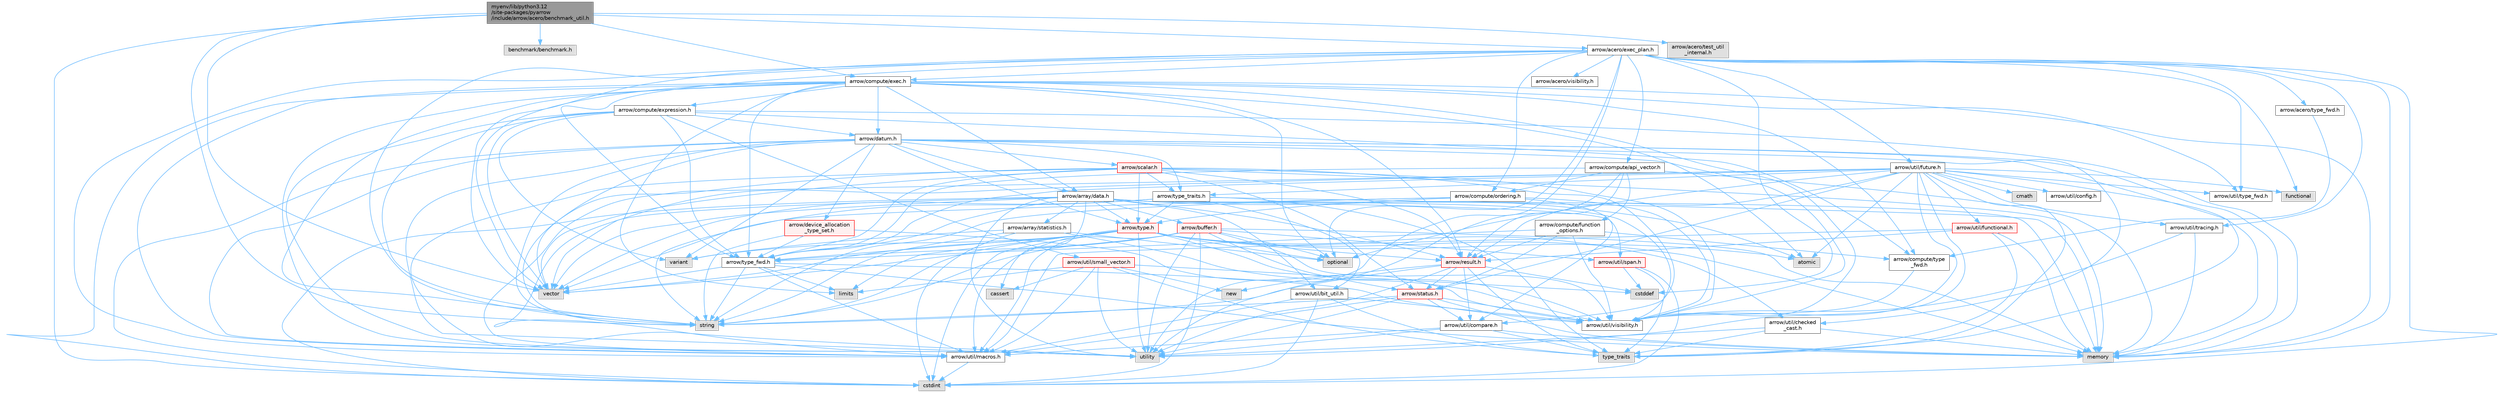 digraph "myenv/lib/python3.12/site-packages/pyarrow/include/arrow/acero/benchmark_util.h"
{
 // LATEX_PDF_SIZE
  bgcolor="transparent";
  edge [fontname=Helvetica,fontsize=10,labelfontname=Helvetica,labelfontsize=10];
  node [fontname=Helvetica,fontsize=10,shape=box,height=0.2,width=0.4];
  Node1 [id="Node000001",label="myenv/lib/python3.12\l/site-packages/pyarrow\l/include/arrow/acero/benchmark_util.h",height=0.2,width=0.4,color="gray40", fillcolor="grey60", style="filled", fontcolor="black",tooltip=" "];
  Node1 -> Node2 [id="edge1_Node000001_Node000002",color="steelblue1",style="solid",tooltip=" "];
  Node2 [id="Node000002",label="cstdint",height=0.2,width=0.4,color="grey60", fillcolor="#E0E0E0", style="filled",tooltip=" "];
  Node1 -> Node3 [id="edge2_Node000001_Node000003",color="steelblue1",style="solid",tooltip=" "];
  Node3 [id="Node000003",label="string",height=0.2,width=0.4,color="grey60", fillcolor="#E0E0E0", style="filled",tooltip=" "];
  Node1 -> Node4 [id="edge3_Node000001_Node000004",color="steelblue1",style="solid",tooltip=" "];
  Node4 [id="Node000004",label="vector",height=0.2,width=0.4,color="grey60", fillcolor="#E0E0E0", style="filled",tooltip=" "];
  Node1 -> Node5 [id="edge4_Node000001_Node000005",color="steelblue1",style="solid",tooltip=" "];
  Node5 [id="Node000005",label="benchmark/benchmark.h",height=0.2,width=0.4,color="grey60", fillcolor="#E0E0E0", style="filled",tooltip=" "];
  Node1 -> Node6 [id="edge5_Node000001_Node000006",color="steelblue1",style="solid",tooltip=" "];
  Node6 [id="Node000006",label="arrow/acero/exec_plan.h",height=0.2,width=0.4,color="grey40", fillcolor="white", style="filled",URL="$exec__plan_8h.html",tooltip=" "];
  Node6 -> Node7 [id="edge6_Node000006_Node000007",color="steelblue1",style="solid",tooltip=" "];
  Node7 [id="Node000007",label="cstddef",height=0.2,width=0.4,color="grey60", fillcolor="#E0E0E0", style="filled",tooltip=" "];
  Node6 -> Node2 [id="edge7_Node000006_Node000002",color="steelblue1",style="solid",tooltip=" "];
  Node6 -> Node8 [id="edge8_Node000006_Node000008",color="steelblue1",style="solid",tooltip=" "];
  Node8 [id="Node000008",label="functional",height=0.2,width=0.4,color="grey60", fillcolor="#E0E0E0", style="filled",tooltip=" "];
  Node6 -> Node9 [id="edge9_Node000006_Node000009",color="steelblue1",style="solid",tooltip=" "];
  Node9 [id="Node000009",label="memory",height=0.2,width=0.4,color="grey60", fillcolor="#E0E0E0", style="filled",tooltip=" "];
  Node6 -> Node10 [id="edge10_Node000006_Node000010",color="steelblue1",style="solid",tooltip=" "];
  Node10 [id="Node000010",label="optional",height=0.2,width=0.4,color="grey60", fillcolor="#E0E0E0", style="filled",tooltip=" "];
  Node6 -> Node3 [id="edge11_Node000006_Node000003",color="steelblue1",style="solid",tooltip=" "];
  Node6 -> Node11 [id="edge12_Node000006_Node000011",color="steelblue1",style="solid",tooltip=" "];
  Node11 [id="Node000011",label="utility",height=0.2,width=0.4,color="grey60", fillcolor="#E0E0E0", style="filled",tooltip=" "];
  Node6 -> Node4 [id="edge13_Node000006_Node000004",color="steelblue1",style="solid",tooltip=" "];
  Node6 -> Node12 [id="edge14_Node000006_Node000012",color="steelblue1",style="solid",tooltip=" "];
  Node12 [id="Node000012",label="arrow/acero/type_fwd.h",height=0.2,width=0.4,color="grey40", fillcolor="white", style="filled",URL="$arrow_2acero_2type__fwd_8h.html",tooltip=" "];
  Node12 -> Node13 [id="edge15_Node000012_Node000013",color="steelblue1",style="solid",tooltip=" "];
  Node13 [id="Node000013",label="arrow/compute/type\l_fwd.h",height=0.2,width=0.4,color="grey40", fillcolor="white", style="filled",URL="$arrow_2compute_2type__fwd_8h.html",tooltip=" "];
  Node13 -> Node14 [id="edge16_Node000013_Node000014",color="steelblue1",style="solid",tooltip=" "];
  Node14 [id="Node000014",label="arrow/util/visibility.h",height=0.2,width=0.4,color="grey40", fillcolor="white", style="filled",URL="$include_2arrow_2util_2visibility_8h.html",tooltip=" "];
  Node6 -> Node15 [id="edge17_Node000006_Node000015",color="steelblue1",style="solid",tooltip=" "];
  Node15 [id="Node000015",label="arrow/acero/visibility.h",height=0.2,width=0.4,color="grey40", fillcolor="white", style="filled",URL="$include_2arrow_2acero_2visibility_8h.html",tooltip=" "];
  Node6 -> Node16 [id="edge18_Node000006_Node000016",color="steelblue1",style="solid",tooltip=" "];
  Node16 [id="Node000016",label="arrow/compute/api_vector.h",height=0.2,width=0.4,color="grey40", fillcolor="white", style="filled",URL="$api__vector_8h.html",tooltip=" "];
  Node16 -> Node9 [id="edge19_Node000016_Node000009",color="steelblue1",style="solid",tooltip=" "];
  Node16 -> Node11 [id="edge20_Node000016_Node000011",color="steelblue1",style="solid",tooltip=" "];
  Node16 -> Node17 [id="edge21_Node000016_Node000017",color="steelblue1",style="solid",tooltip=" "];
  Node17 [id="Node000017",label="arrow/compute/function\l_options.h",height=0.2,width=0.4,color="grey40", fillcolor="white", style="filled",URL="$function__options_8h.html",tooltip=" "];
  Node17 -> Node13 [id="edge22_Node000017_Node000013",color="steelblue1",style="solid",tooltip=" "];
  Node17 -> Node18 [id="edge23_Node000017_Node000018",color="steelblue1",style="solid",tooltip=" "];
  Node18 [id="Node000018",label="arrow/result.h",height=0.2,width=0.4,color="red", fillcolor="#FFF0F0", style="filled",URL="$result_8h.html",tooltip=" "];
  Node18 -> Node7 [id="edge24_Node000018_Node000007",color="steelblue1",style="solid",tooltip=" "];
  Node18 -> Node19 [id="edge25_Node000018_Node000019",color="steelblue1",style="solid",tooltip=" "];
  Node19 [id="Node000019",label="new",height=0.2,width=0.4,color="grey60", fillcolor="#E0E0E0", style="filled",tooltip=" "];
  Node18 -> Node3 [id="edge26_Node000018_Node000003",color="steelblue1",style="solid",tooltip=" "];
  Node18 -> Node20 [id="edge27_Node000018_Node000020",color="steelblue1",style="solid",tooltip=" "];
  Node20 [id="Node000020",label="type_traits",height=0.2,width=0.4,color="grey60", fillcolor="#E0E0E0", style="filled",tooltip=" "];
  Node18 -> Node11 [id="edge28_Node000018_Node000011",color="steelblue1",style="solid",tooltip=" "];
  Node18 -> Node21 [id="edge29_Node000018_Node000021",color="steelblue1",style="solid",tooltip=" "];
  Node21 [id="Node000021",label="arrow/status.h",height=0.2,width=0.4,color="red", fillcolor="#FFF0F0", style="filled",URL="$status_8h.html",tooltip=" "];
  Node21 -> Node9 [id="edge30_Node000021_Node000009",color="steelblue1",style="solid",tooltip=" "];
  Node21 -> Node3 [id="edge31_Node000021_Node000003",color="steelblue1",style="solid",tooltip=" "];
  Node21 -> Node11 [id="edge32_Node000021_Node000011",color="steelblue1",style="solid",tooltip=" "];
  Node21 -> Node24 [id="edge33_Node000021_Node000024",color="steelblue1",style="solid",tooltip=" "];
  Node24 [id="Node000024",label="arrow/util/compare.h",height=0.2,width=0.4,color="grey40", fillcolor="white", style="filled",URL="$util_2compare_8h.html",tooltip=" "];
  Node24 -> Node9 [id="edge34_Node000024_Node000009",color="steelblue1",style="solid",tooltip=" "];
  Node24 -> Node20 [id="edge35_Node000024_Node000020",color="steelblue1",style="solid",tooltip=" "];
  Node24 -> Node11 [id="edge36_Node000024_Node000011",color="steelblue1",style="solid",tooltip=" "];
  Node24 -> Node25 [id="edge37_Node000024_Node000025",color="steelblue1",style="solid",tooltip=" "];
  Node25 [id="Node000025",label="arrow/util/macros.h",height=0.2,width=0.4,color="grey40", fillcolor="white", style="filled",URL="$macros_8h.html",tooltip=" "];
  Node25 -> Node2 [id="edge38_Node000025_Node000002",color="steelblue1",style="solid",tooltip=" "];
  Node21 -> Node25 [id="edge39_Node000021_Node000025",color="steelblue1",style="solid",tooltip=" "];
  Node21 -> Node14 [id="edge40_Node000021_Node000014",color="steelblue1",style="solid",tooltip=" "];
  Node18 -> Node24 [id="edge41_Node000018_Node000024",color="steelblue1",style="solid",tooltip=" "];
  Node17 -> Node21 [id="edge42_Node000017_Node000021",color="steelblue1",style="solid",tooltip=" "];
  Node17 -> Node30 [id="edge43_Node000017_Node000030",color="steelblue1",style="solid",tooltip=" "];
  Node30 [id="Node000030",label="arrow/type_fwd.h",height=0.2,width=0.4,color="grey40", fillcolor="white", style="filled",URL="$arrow_2type__fwd_8h.html",tooltip=" "];
  Node30 -> Node31 [id="edge44_Node000030_Node000031",color="steelblue1",style="solid",tooltip=" "];
  Node31 [id="Node000031",label="limits",height=0.2,width=0.4,color="grey60", fillcolor="#E0E0E0", style="filled",tooltip=" "];
  Node30 -> Node9 [id="edge45_Node000030_Node000009",color="steelblue1",style="solid",tooltip=" "];
  Node30 -> Node3 [id="edge46_Node000030_Node000003",color="steelblue1",style="solid",tooltip=" "];
  Node30 -> Node4 [id="edge47_Node000030_Node000004",color="steelblue1",style="solid",tooltip=" "];
  Node30 -> Node25 [id="edge48_Node000030_Node000025",color="steelblue1",style="solid",tooltip=" "];
  Node30 -> Node14 [id="edge49_Node000030_Node000014",color="steelblue1",style="solid",tooltip=" "];
  Node17 -> Node14 [id="edge50_Node000017_Node000014",color="steelblue1",style="solid",tooltip=" "];
  Node16 -> Node32 [id="edge51_Node000016_Node000032",color="steelblue1",style="solid",tooltip=" "];
  Node32 [id="Node000032",label="arrow/compute/ordering.h",height=0.2,width=0.4,color="grey40", fillcolor="white", style="filled",URL="$ordering_8h.html",tooltip=" "];
  Node32 -> Node3 [id="edge52_Node000032_Node000003",color="steelblue1",style="solid",tooltip=" "];
  Node32 -> Node4 [id="edge53_Node000032_Node000004",color="steelblue1",style="solid",tooltip=" "];
  Node32 -> Node33 [id="edge54_Node000032_Node000033",color="steelblue1",style="solid",tooltip=" "];
  Node33 [id="Node000033",label="arrow/type.h",height=0.2,width=0.4,color="red", fillcolor="#FFF0F0", style="filled",URL="$type_8h.html",tooltip=" "];
  Node33 -> Node34 [id="edge55_Node000033_Node000034",color="steelblue1",style="solid",tooltip=" "];
  Node34 [id="Node000034",label="atomic",height=0.2,width=0.4,color="grey60", fillcolor="#E0E0E0", style="filled",tooltip=" "];
  Node33 -> Node2 [id="edge56_Node000033_Node000002",color="steelblue1",style="solid",tooltip=" "];
  Node33 -> Node31 [id="edge57_Node000033_Node000031",color="steelblue1",style="solid",tooltip=" "];
  Node33 -> Node9 [id="edge58_Node000033_Node000009",color="steelblue1",style="solid",tooltip=" "];
  Node33 -> Node10 [id="edge59_Node000033_Node000010",color="steelblue1",style="solid",tooltip=" "];
  Node33 -> Node3 [id="edge60_Node000033_Node000003",color="steelblue1",style="solid",tooltip=" "];
  Node33 -> Node11 [id="edge61_Node000033_Node000011",color="steelblue1",style="solid",tooltip=" "];
  Node33 -> Node36 [id="edge62_Node000033_Node000036",color="steelblue1",style="solid",tooltip=" "];
  Node36 [id="Node000036",label="variant",height=0.2,width=0.4,color="grey60", fillcolor="#E0E0E0", style="filled",tooltip=" "];
  Node33 -> Node4 [id="edge63_Node000033_Node000004",color="steelblue1",style="solid",tooltip=" "];
  Node33 -> Node18 [id="edge64_Node000033_Node000018",color="steelblue1",style="solid",tooltip=" "];
  Node33 -> Node30 [id="edge65_Node000033_Node000030",color="steelblue1",style="solid",tooltip=" "];
  Node33 -> Node37 [id="edge66_Node000033_Node000037",color="steelblue1",style="solid",tooltip=" "];
  Node37 [id="Node000037",label="arrow/util/checked\l_cast.h",height=0.2,width=0.4,color="grey40", fillcolor="white", style="filled",URL="$checked__cast_8h.html",tooltip=" "];
  Node37 -> Node9 [id="edge67_Node000037_Node000009",color="steelblue1",style="solid",tooltip=" "];
  Node37 -> Node20 [id="edge68_Node000037_Node000020",color="steelblue1",style="solid",tooltip=" "];
  Node37 -> Node11 [id="edge69_Node000037_Node000011",color="steelblue1",style="solid",tooltip=" "];
  Node33 -> Node25 [id="edge70_Node000033_Node000025",color="steelblue1",style="solid",tooltip=" "];
  Node33 -> Node14 [id="edge71_Node000033_Node000014",color="steelblue1",style="solid",tooltip=" "];
  Node32 -> Node24 [id="edge72_Node000032_Node000024",color="steelblue1",style="solid",tooltip=" "];
  Node32 -> Node14 [id="edge73_Node000032_Node000014",color="steelblue1",style="solid",tooltip=" "];
  Node16 -> Node18 [id="edge74_Node000016_Node000018",color="steelblue1",style="solid",tooltip=" "];
  Node16 -> Node30 [id="edge75_Node000016_Node000030",color="steelblue1",style="solid",tooltip=" "];
  Node6 -> Node44 [id="edge76_Node000006_Node000044",color="steelblue1",style="solid",tooltip=" "];
  Node44 [id="Node000044",label="arrow/compute/exec.h",height=0.2,width=0.4,color="grey40", fillcolor="white", style="filled",URL="$exec_8h.html",tooltip=" "];
  Node44 -> Node34 [id="edge77_Node000044_Node000034",color="steelblue1",style="solid",tooltip=" "];
  Node44 -> Node2 [id="edge78_Node000044_Node000002",color="steelblue1",style="solid",tooltip=" "];
  Node44 -> Node31 [id="edge79_Node000044_Node000031",color="steelblue1",style="solid",tooltip=" "];
  Node44 -> Node9 [id="edge80_Node000044_Node000009",color="steelblue1",style="solid",tooltip=" "];
  Node44 -> Node10 [id="edge81_Node000044_Node000010",color="steelblue1",style="solid",tooltip=" "];
  Node44 -> Node3 [id="edge82_Node000044_Node000003",color="steelblue1",style="solid",tooltip=" "];
  Node44 -> Node11 [id="edge83_Node000044_Node000011",color="steelblue1",style="solid",tooltip=" "];
  Node44 -> Node4 [id="edge84_Node000044_Node000004",color="steelblue1",style="solid",tooltip=" "];
  Node44 -> Node45 [id="edge85_Node000044_Node000045",color="steelblue1",style="solid",tooltip=" "];
  Node45 [id="Node000045",label="arrow/array/data.h",height=0.2,width=0.4,color="grey40", fillcolor="white", style="filled",URL="$data_8h.html",tooltip=" "];
  Node45 -> Node34 [id="edge86_Node000045_Node000034",color="steelblue1",style="solid",tooltip=" "];
  Node45 -> Node46 [id="edge87_Node000045_Node000046",color="steelblue1",style="solid",tooltip=" "];
  Node46 [id="Node000046",label="cassert",height=0.2,width=0.4,color="grey60", fillcolor="#E0E0E0", style="filled",tooltip=" "];
  Node45 -> Node2 [id="edge88_Node000045_Node000002",color="steelblue1",style="solid",tooltip=" "];
  Node45 -> Node9 [id="edge89_Node000045_Node000009",color="steelblue1",style="solid",tooltip=" "];
  Node45 -> Node11 [id="edge90_Node000045_Node000011",color="steelblue1",style="solid",tooltip=" "];
  Node45 -> Node4 [id="edge91_Node000045_Node000004",color="steelblue1",style="solid",tooltip=" "];
  Node45 -> Node47 [id="edge92_Node000045_Node000047",color="steelblue1",style="solid",tooltip=" "];
  Node47 [id="Node000047",label="arrow/array/statistics.h",height=0.2,width=0.4,color="grey40", fillcolor="white", style="filled",URL="$arrow_2array_2statistics_8h.html",tooltip=" "];
  Node47 -> Node2 [id="edge93_Node000047_Node000002",color="steelblue1",style="solid",tooltip=" "];
  Node47 -> Node10 [id="edge94_Node000047_Node000010",color="steelblue1",style="solid",tooltip=" "];
  Node47 -> Node3 [id="edge95_Node000047_Node000003",color="steelblue1",style="solid",tooltip=" "];
  Node47 -> Node36 [id="edge96_Node000047_Node000036",color="steelblue1",style="solid",tooltip=" "];
  Node47 -> Node14 [id="edge97_Node000047_Node000014",color="steelblue1",style="solid",tooltip=" "];
  Node45 -> Node48 [id="edge98_Node000045_Node000048",color="steelblue1",style="solid",tooltip=" "];
  Node48 [id="Node000048",label="arrow/buffer.h",height=0.2,width=0.4,color="red", fillcolor="#FFF0F0", style="filled",URL="$buffer_8h.html",tooltip=" "];
  Node48 -> Node2 [id="edge99_Node000048_Node000002",color="steelblue1",style="solid",tooltip=" "];
  Node48 -> Node9 [id="edge100_Node000048_Node000009",color="steelblue1",style="solid",tooltip=" "];
  Node48 -> Node10 [id="edge101_Node000048_Node000010",color="steelblue1",style="solid",tooltip=" "];
  Node48 -> Node3 [id="edge102_Node000048_Node000003",color="steelblue1",style="solid",tooltip=" "];
  Node48 -> Node11 [id="edge103_Node000048_Node000011",color="steelblue1",style="solid",tooltip=" "];
  Node48 -> Node4 [id="edge104_Node000048_Node000004",color="steelblue1",style="solid",tooltip=" "];
  Node48 -> Node21 [id="edge105_Node000048_Node000021",color="steelblue1",style="solid",tooltip=" "];
  Node48 -> Node30 [id="edge106_Node000048_Node000030",color="steelblue1",style="solid",tooltip=" "];
  Node48 -> Node25 [id="edge107_Node000048_Node000025",color="steelblue1",style="solid",tooltip=" "];
  Node48 -> Node52 [id="edge108_Node000048_Node000052",color="steelblue1",style="solid",tooltip=" "];
  Node52 [id="Node000052",label="arrow/util/span.h",height=0.2,width=0.4,color="red", fillcolor="#FFF0F0", style="filled",URL="$span_8h.html",tooltip=" "];
  Node52 -> Node7 [id="edge109_Node000052_Node000007",color="steelblue1",style="solid",tooltip=" "];
  Node52 -> Node2 [id="edge110_Node000052_Node000002",color="steelblue1",style="solid",tooltip=" "];
  Node52 -> Node20 [id="edge111_Node000052_Node000020",color="steelblue1",style="solid",tooltip=" "];
  Node48 -> Node14 [id="edge112_Node000048_Node000014",color="steelblue1",style="solid",tooltip=" "];
  Node45 -> Node18 [id="edge113_Node000045_Node000018",color="steelblue1",style="solid",tooltip=" "];
  Node45 -> Node33 [id="edge114_Node000045_Node000033",color="steelblue1",style="solid",tooltip=" "];
  Node45 -> Node30 [id="edge115_Node000045_Node000030",color="steelblue1",style="solid",tooltip=" "];
  Node45 -> Node54 [id="edge116_Node000045_Node000054",color="steelblue1",style="solid",tooltip=" "];
  Node54 [id="Node000054",label="arrow/util/bit_util.h",height=0.2,width=0.4,color="grey40", fillcolor="white", style="filled",URL="$bit__util_8h.html",tooltip=" "];
  Node54 -> Node2 [id="edge117_Node000054_Node000002",color="steelblue1",style="solid",tooltip=" "];
  Node54 -> Node20 [id="edge118_Node000054_Node000020",color="steelblue1",style="solid",tooltip=" "];
  Node54 -> Node25 [id="edge119_Node000054_Node000025",color="steelblue1",style="solid",tooltip=" "];
  Node54 -> Node14 [id="edge120_Node000054_Node000014",color="steelblue1",style="solid",tooltip=" "];
  Node45 -> Node25 [id="edge121_Node000045_Node000025",color="steelblue1",style="solid",tooltip=" "];
  Node45 -> Node52 [id="edge122_Node000045_Node000052",color="steelblue1",style="solid",tooltip=" "];
  Node45 -> Node14 [id="edge123_Node000045_Node000014",color="steelblue1",style="solid",tooltip=" "];
  Node44 -> Node55 [id="edge124_Node000044_Node000055",color="steelblue1",style="solid",tooltip=" "];
  Node55 [id="Node000055",label="arrow/compute/expression.h",height=0.2,width=0.4,color="grey40", fillcolor="white", style="filled",URL="$expression_8h.html",tooltip=" "];
  Node55 -> Node9 [id="edge125_Node000055_Node000009",color="steelblue1",style="solid",tooltip=" "];
  Node55 -> Node3 [id="edge126_Node000055_Node000003",color="steelblue1",style="solid",tooltip=" "];
  Node55 -> Node11 [id="edge127_Node000055_Node000011",color="steelblue1",style="solid",tooltip=" "];
  Node55 -> Node36 [id="edge128_Node000055_Node000036",color="steelblue1",style="solid",tooltip=" "];
  Node55 -> Node4 [id="edge129_Node000055_Node000004",color="steelblue1",style="solid",tooltip=" "];
  Node55 -> Node13 [id="edge130_Node000055_Node000013",color="steelblue1",style="solid",tooltip=" "];
  Node55 -> Node56 [id="edge131_Node000055_Node000056",color="steelblue1",style="solid",tooltip=" "];
  Node56 [id="Node000056",label="arrow/datum.h",height=0.2,width=0.4,color="grey40", fillcolor="white", style="filled",URL="$datum_8h.html",tooltip=" "];
  Node56 -> Node2 [id="edge132_Node000056_Node000002",color="steelblue1",style="solid",tooltip=" "];
  Node56 -> Node9 [id="edge133_Node000056_Node000009",color="steelblue1",style="solid",tooltip=" "];
  Node56 -> Node3 [id="edge134_Node000056_Node000003",color="steelblue1",style="solid",tooltip=" "];
  Node56 -> Node20 [id="edge135_Node000056_Node000020",color="steelblue1",style="solid",tooltip=" "];
  Node56 -> Node11 [id="edge136_Node000056_Node000011",color="steelblue1",style="solid",tooltip=" "];
  Node56 -> Node36 [id="edge137_Node000056_Node000036",color="steelblue1",style="solid",tooltip=" "];
  Node56 -> Node4 [id="edge138_Node000056_Node000004",color="steelblue1",style="solid",tooltip=" "];
  Node56 -> Node45 [id="edge139_Node000056_Node000045",color="steelblue1",style="solid",tooltip=" "];
  Node56 -> Node57 [id="edge140_Node000056_Node000057",color="steelblue1",style="solid",tooltip=" "];
  Node57 [id="Node000057",label="arrow/device_allocation\l_type_set.h",height=0.2,width=0.4,color="red", fillcolor="#FFF0F0", style="filled",URL="$device__allocation__type__set_8h.html",tooltip=" "];
  Node57 -> Node3 [id="edge141_Node000057_Node000003",color="steelblue1",style="solid",tooltip=" "];
  Node57 -> Node30 [id="edge142_Node000057_Node000030",color="steelblue1",style="solid",tooltip=" "];
  Node57 -> Node14 [id="edge143_Node000057_Node000014",color="steelblue1",style="solid",tooltip=" "];
  Node56 -> Node59 [id="edge144_Node000056_Node000059",color="steelblue1",style="solid",tooltip=" "];
  Node59 [id="Node000059",label="arrow/scalar.h",height=0.2,width=0.4,color="red", fillcolor="#FFF0F0", style="filled",URL="$scalar_8h.html",tooltip=" "];
  Node59 -> Node9 [id="edge145_Node000059_Node000009",color="steelblue1",style="solid",tooltip=" "];
  Node59 -> Node3 [id="edge146_Node000059_Node000003",color="steelblue1",style="solid",tooltip=" "];
  Node59 -> Node11 [id="edge147_Node000059_Node000011",color="steelblue1",style="solid",tooltip=" "];
  Node59 -> Node4 [id="edge148_Node000059_Node000004",color="steelblue1",style="solid",tooltip=" "];
  Node59 -> Node18 [id="edge149_Node000059_Node000018",color="steelblue1",style="solid",tooltip=" "];
  Node59 -> Node21 [id="edge150_Node000059_Node000021",color="steelblue1",style="solid",tooltip=" "];
  Node59 -> Node33 [id="edge151_Node000059_Node000033",color="steelblue1",style="solid",tooltip=" "];
  Node59 -> Node30 [id="edge152_Node000059_Node000030",color="steelblue1",style="solid",tooltip=" "];
  Node59 -> Node64 [id="edge153_Node000059_Node000064",color="steelblue1",style="solid",tooltip=" "];
  Node64 [id="Node000064",label="arrow/type_traits.h",height=0.2,width=0.4,color="grey40", fillcolor="white", style="filled",URL="$include_2arrow_2type__traits_8h.html",tooltip=" "];
  Node64 -> Node9 [id="edge154_Node000064_Node000009",color="steelblue1",style="solid",tooltip=" "];
  Node64 -> Node3 [id="edge155_Node000064_Node000003",color="steelblue1",style="solid",tooltip=" "];
  Node64 -> Node20 [id="edge156_Node000064_Node000020",color="steelblue1",style="solid",tooltip=" "];
  Node64 -> Node4 [id="edge157_Node000064_Node000004",color="steelblue1",style="solid",tooltip=" "];
  Node64 -> Node33 [id="edge158_Node000064_Node000033",color="steelblue1",style="solid",tooltip=" "];
  Node64 -> Node54 [id="edge159_Node000064_Node000054",color="steelblue1",style="solid",tooltip=" "];
  Node59 -> Node24 [id="edge160_Node000059_Node000024",color="steelblue1",style="solid",tooltip=" "];
  Node59 -> Node14 [id="edge161_Node000059_Node000014",color="steelblue1",style="solid",tooltip=" "];
  Node56 -> Node33 [id="edge162_Node000056_Node000033",color="steelblue1",style="solid",tooltip=" "];
  Node56 -> Node64 [id="edge163_Node000056_Node000064",color="steelblue1",style="solid",tooltip=" "];
  Node56 -> Node37 [id="edge164_Node000056_Node000037",color="steelblue1",style="solid",tooltip=" "];
  Node56 -> Node25 [id="edge165_Node000056_Node000025",color="steelblue1",style="solid",tooltip=" "];
  Node56 -> Node14 [id="edge166_Node000056_Node000014",color="steelblue1",style="solid",tooltip=" "];
  Node55 -> Node30 [id="edge167_Node000055_Node000030",color="steelblue1",style="solid",tooltip=" "];
  Node55 -> Node69 [id="edge168_Node000055_Node000069",color="steelblue1",style="solid",tooltip=" "];
  Node69 [id="Node000069",label="arrow/util/small_vector.h",height=0.2,width=0.4,color="red", fillcolor="#FFF0F0", style="filled",URL="$small__vector_8h.html",tooltip=" "];
  Node69 -> Node46 [id="edge169_Node000069_Node000046",color="steelblue1",style="solid",tooltip=" "];
  Node69 -> Node7 [id="edge170_Node000069_Node000007",color="steelblue1",style="solid",tooltip=" "];
  Node69 -> Node31 [id="edge171_Node000069_Node000031",color="steelblue1",style="solid",tooltip=" "];
  Node69 -> Node19 [id="edge172_Node000069_Node000019",color="steelblue1",style="solid",tooltip=" "];
  Node69 -> Node20 [id="edge173_Node000069_Node000020",color="steelblue1",style="solid",tooltip=" "];
  Node69 -> Node11 [id="edge174_Node000069_Node000011",color="steelblue1",style="solid",tooltip=" "];
  Node69 -> Node25 [id="edge175_Node000069_Node000025",color="steelblue1",style="solid",tooltip=" "];
  Node44 -> Node13 [id="edge176_Node000044_Node000013",color="steelblue1",style="solid",tooltip=" "];
  Node44 -> Node56 [id="edge177_Node000044_Node000056",color="steelblue1",style="solid",tooltip=" "];
  Node44 -> Node18 [id="edge178_Node000044_Node000018",color="steelblue1",style="solid",tooltip=" "];
  Node44 -> Node30 [id="edge179_Node000044_Node000030",color="steelblue1",style="solid",tooltip=" "];
  Node44 -> Node25 [id="edge180_Node000044_Node000025",color="steelblue1",style="solid",tooltip=" "];
  Node44 -> Node71 [id="edge181_Node000044_Node000071",color="steelblue1",style="solid",tooltip=" "];
  Node71 [id="Node000071",label="arrow/util/type_fwd.h",height=0.2,width=0.4,color="grey40", fillcolor="white", style="filled",URL="$arrow_2util_2type__fwd_8h.html",tooltip=" "];
  Node44 -> Node14 [id="edge182_Node000044_Node000014",color="steelblue1",style="solid",tooltip=" "];
  Node6 -> Node32 [id="edge183_Node000006_Node000032",color="steelblue1",style="solid",tooltip=" "];
  Node6 -> Node30 [id="edge184_Node000006_Node000030",color="steelblue1",style="solid",tooltip=" "];
  Node6 -> Node72 [id="edge185_Node000006_Node000072",color="steelblue1",style="solid",tooltip=" "];
  Node72 [id="Node000072",label="arrow/util/future.h",height=0.2,width=0.4,color="grey40", fillcolor="white", style="filled",URL="$future_8h.html",tooltip=" "];
  Node72 -> Node34 [id="edge186_Node000072_Node000034",color="steelblue1",style="solid",tooltip=" "];
  Node72 -> Node73 [id="edge187_Node000072_Node000073",color="steelblue1",style="solid",tooltip=" "];
  Node73 [id="Node000073",label="cmath",height=0.2,width=0.4,color="grey60", fillcolor="#E0E0E0", style="filled",tooltip=" "];
  Node72 -> Node8 [id="edge188_Node000072_Node000008",color="steelblue1",style="solid",tooltip=" "];
  Node72 -> Node9 [id="edge189_Node000072_Node000009",color="steelblue1",style="solid",tooltip=" "];
  Node72 -> Node10 [id="edge190_Node000072_Node000010",color="steelblue1",style="solid",tooltip=" "];
  Node72 -> Node20 [id="edge191_Node000072_Node000020",color="steelblue1",style="solid",tooltip=" "];
  Node72 -> Node11 [id="edge192_Node000072_Node000011",color="steelblue1",style="solid",tooltip=" "];
  Node72 -> Node4 [id="edge193_Node000072_Node000004",color="steelblue1",style="solid",tooltip=" "];
  Node72 -> Node18 [id="edge194_Node000072_Node000018",color="steelblue1",style="solid",tooltip=" "];
  Node72 -> Node21 [id="edge195_Node000072_Node000021",color="steelblue1",style="solid",tooltip=" "];
  Node72 -> Node30 [id="edge196_Node000072_Node000030",color="steelblue1",style="solid",tooltip=" "];
  Node72 -> Node64 [id="edge197_Node000072_Node000064",color="steelblue1",style="solid",tooltip=" "];
  Node72 -> Node74 [id="edge198_Node000072_Node000074",color="steelblue1",style="solid",tooltip=" "];
  Node74 [id="Node000074",label="arrow/util/config.h",height=0.2,width=0.4,color="grey40", fillcolor="white", style="filled",URL="$pyarrow_2include_2arrow_2util_2config_8h.html",tooltip=" "];
  Node72 -> Node75 [id="edge199_Node000072_Node000075",color="steelblue1",style="solid",tooltip=" "];
  Node75 [id="Node000075",label="arrow/util/functional.h",height=0.2,width=0.4,color="red", fillcolor="#FFF0F0", style="filled",URL="$functional_8h.html",tooltip=" "];
  Node75 -> Node9 [id="edge200_Node000075_Node000009",color="steelblue1",style="solid",tooltip=" "];
  Node75 -> Node20 [id="edge201_Node000075_Node000020",color="steelblue1",style="solid",tooltip=" "];
  Node75 -> Node18 [id="edge202_Node000075_Node000018",color="steelblue1",style="solid",tooltip=" "];
  Node75 -> Node25 [id="edge203_Node000075_Node000025",color="steelblue1",style="solid",tooltip=" "];
  Node72 -> Node25 [id="edge204_Node000072_Node000025",color="steelblue1",style="solid",tooltip=" "];
  Node72 -> Node77 [id="edge205_Node000072_Node000077",color="steelblue1",style="solid",tooltip=" "];
  Node77 [id="Node000077",label="arrow/util/tracing.h",height=0.2,width=0.4,color="grey40", fillcolor="white", style="filled",URL="$tracing_8h.html",tooltip=" "];
  Node77 -> Node9 [id="edge206_Node000077_Node000009",color="steelblue1",style="solid",tooltip=" "];
  Node77 -> Node14 [id="edge207_Node000077_Node000014",color="steelblue1",style="solid",tooltip=" "];
  Node72 -> Node71 [id="edge208_Node000072_Node000071",color="steelblue1",style="solid",tooltip=" "];
  Node72 -> Node14 [id="edge209_Node000072_Node000014",color="steelblue1",style="solid",tooltip=" "];
  Node6 -> Node25 [id="edge210_Node000006_Node000025",color="steelblue1",style="solid",tooltip=" "];
  Node6 -> Node77 [id="edge211_Node000006_Node000077",color="steelblue1",style="solid",tooltip=" "];
  Node6 -> Node71 [id="edge212_Node000006_Node000071",color="steelblue1",style="solid",tooltip=" "];
  Node1 -> Node78 [id="edge213_Node000001_Node000078",color="steelblue1",style="solid",tooltip=" "];
  Node78 [id="Node000078",label="arrow/acero/test_util\l_internal.h",height=0.2,width=0.4,color="grey60", fillcolor="#E0E0E0", style="filled",tooltip=" "];
  Node1 -> Node44 [id="edge214_Node000001_Node000044",color="steelblue1",style="solid",tooltip=" "];
}
